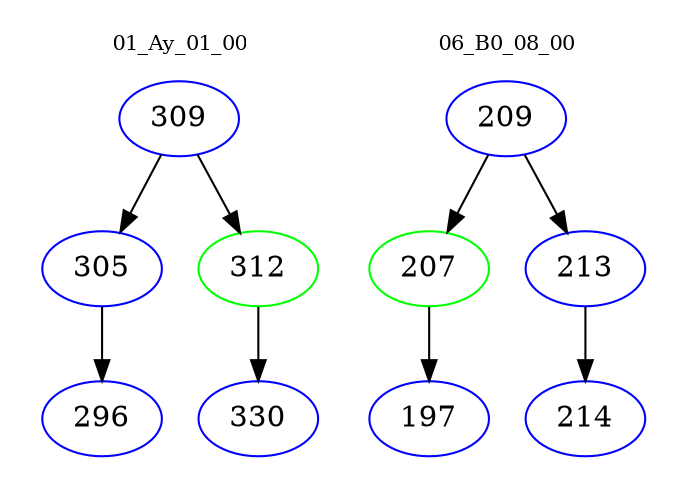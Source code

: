 digraph{
subgraph cluster_0 {
color = white
label = "01_Ay_01_00";
fontsize=10;
T0_309 [label="309", color="blue"]
T0_309 -> T0_305 [color="black"]
T0_305 [label="305", color="blue"]
T0_305 -> T0_296 [color="black"]
T0_296 [label="296", color="blue"]
T0_309 -> T0_312 [color="black"]
T0_312 [label="312", color="green"]
T0_312 -> T0_330 [color="black"]
T0_330 [label="330", color="blue"]
}
subgraph cluster_1 {
color = white
label = "06_B0_08_00";
fontsize=10;
T1_209 [label="209", color="blue"]
T1_209 -> T1_207 [color="black"]
T1_207 [label="207", color="green"]
T1_207 -> T1_197 [color="black"]
T1_197 [label="197", color="blue"]
T1_209 -> T1_213 [color="black"]
T1_213 [label="213", color="blue"]
T1_213 -> T1_214 [color="black"]
T1_214 [label="214", color="blue"]
}
}
